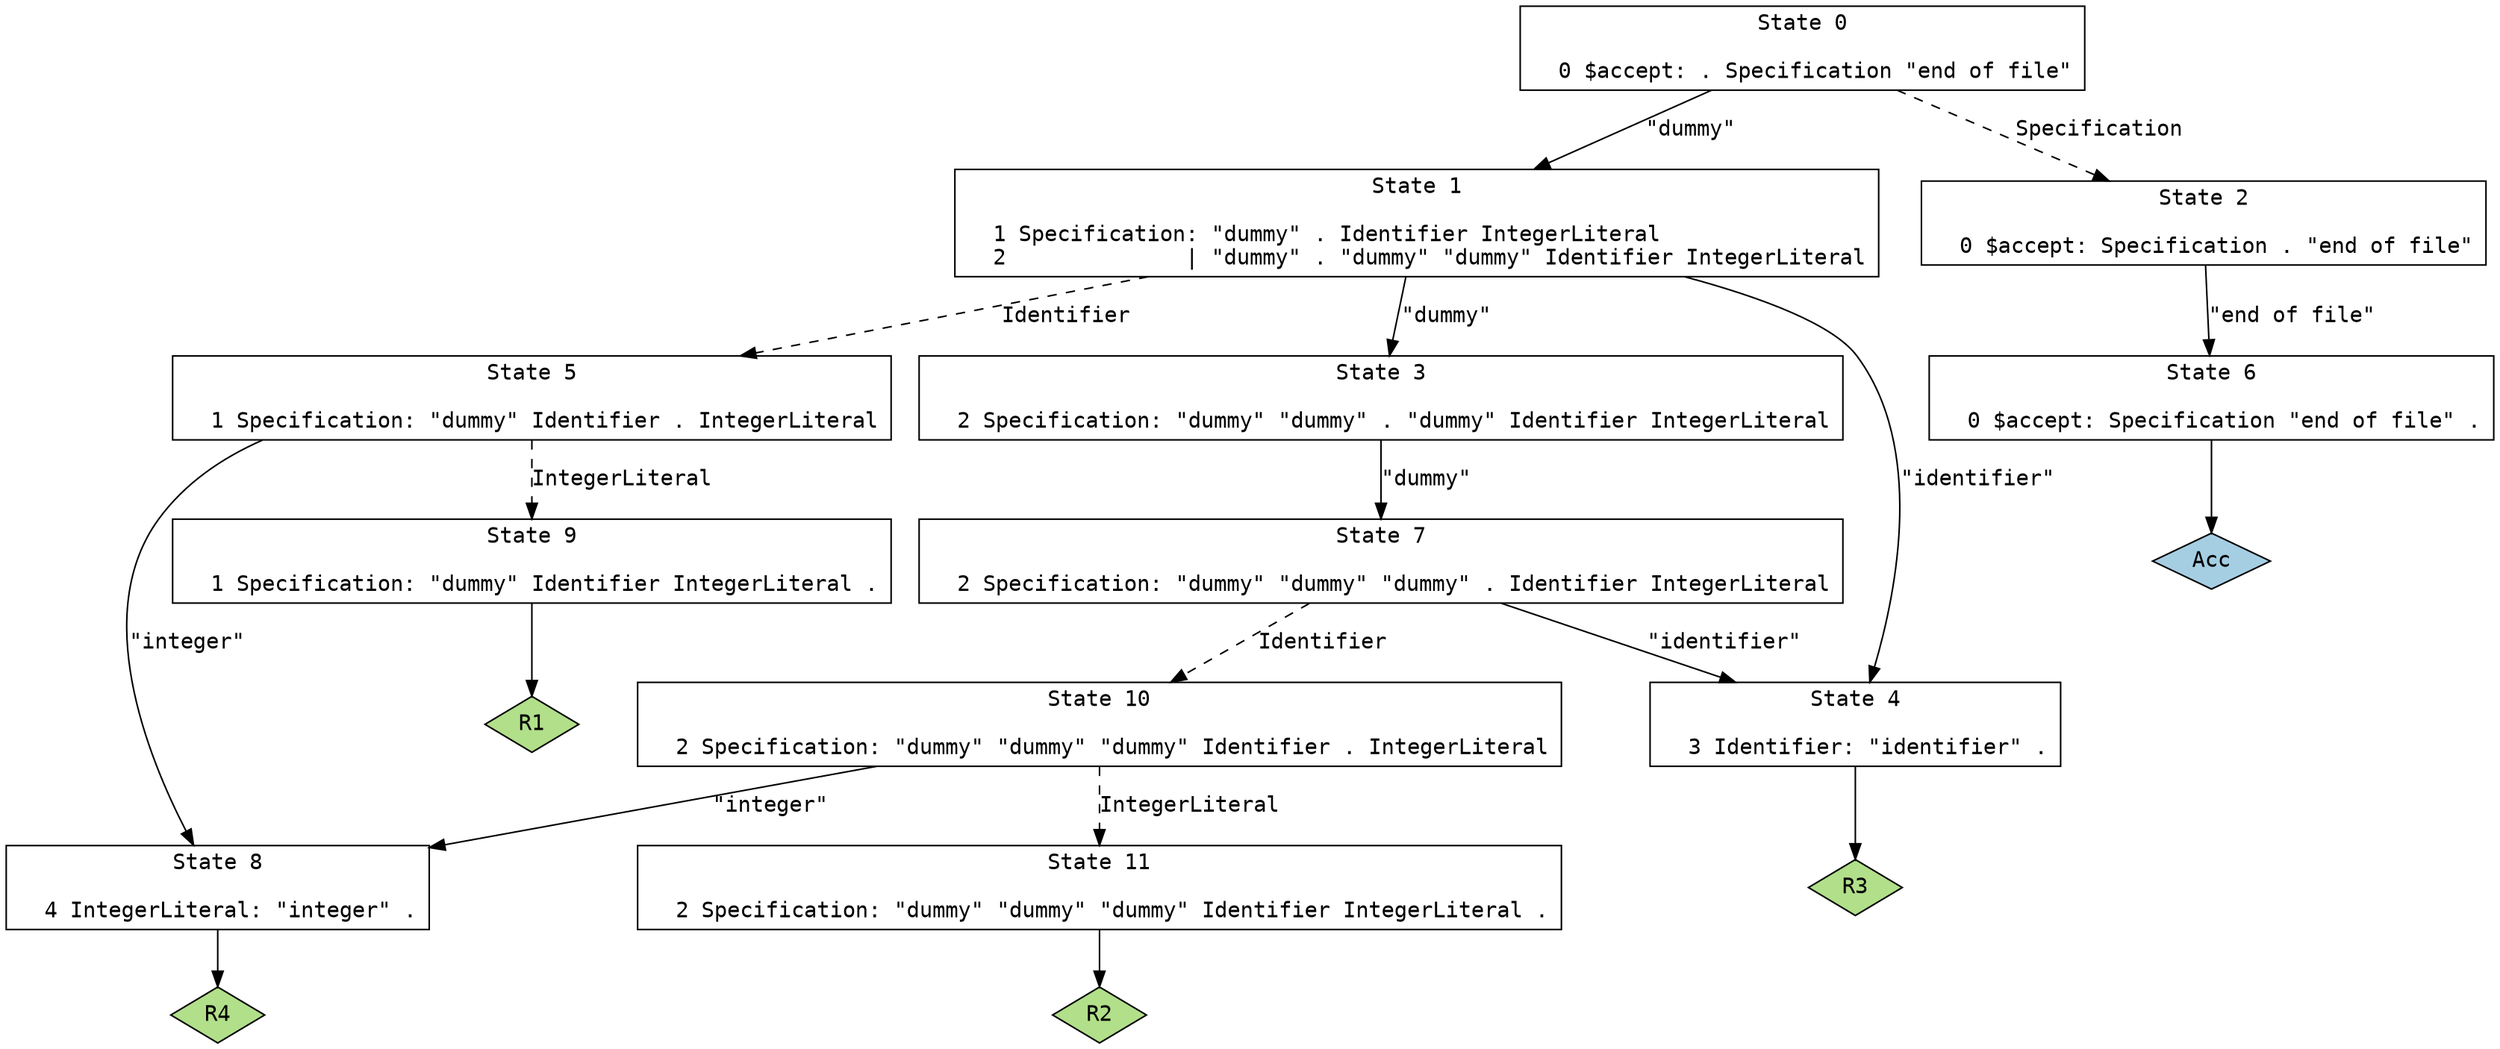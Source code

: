 // Generated by GNU Bison 3.0.5.
// Report bugs to <bug-bison@gnu.org>.
// Home page: <http://www.gnu.org/software/bison/>.

digraph "../../obj/src/GrammarParser.yy"
{
  node [fontname = courier, shape = box, colorscheme = paired6]
  edge [fontname = courier]

  0 [label="State 0\n\l  0 $accept: . Specification \"end of file\"\l"]
  0 -> 1 [style=solid label="\"dummy\""]
  0 -> 2 [style=dashed label="Specification"]
  1 [label="State 1\n\l  1 Specification: \"dummy\" . Identifier IntegerLiteral\l  2              | \"dummy\" . \"dummy\" \"dummy\" Identifier IntegerLiteral\l"]
  1 -> 3 [style=solid label="\"dummy\""]
  1 -> 4 [style=solid label="\"identifier\""]
  1 -> 5 [style=dashed label="Identifier"]
  2 [label="State 2\n\l  0 $accept: Specification . \"end of file\"\l"]
  2 -> 6 [style=solid label="\"end of file\""]
  3 [label="State 3\n\l  2 Specification: \"dummy\" \"dummy\" . \"dummy\" Identifier IntegerLiteral\l"]
  3 -> 7 [style=solid label="\"dummy\""]
  4 [label="State 4\n\l  3 Identifier: \"identifier\" .\l"]
  4 -> "4R3" [style=solid]
 "4R3" [label="R3", fillcolor=3, shape=diamond, style=filled]
  5 [label="State 5\n\l  1 Specification: \"dummy\" Identifier . IntegerLiteral\l"]
  5 -> 8 [style=solid label="\"integer\""]
  5 -> 9 [style=dashed label="IntegerLiteral"]
  6 [label="State 6\n\l  0 $accept: Specification \"end of file\" .\l"]
  6 -> "6R0" [style=solid]
 "6R0" [label="Acc", fillcolor=1, shape=diamond, style=filled]
  7 [label="State 7\n\l  2 Specification: \"dummy\" \"dummy\" \"dummy\" . Identifier IntegerLiteral\l"]
  7 -> 4 [style=solid label="\"identifier\""]
  7 -> 10 [style=dashed label="Identifier"]
  8 [label="State 8\n\l  4 IntegerLiteral: \"integer\" .\l"]
  8 -> "8R4" [style=solid]
 "8R4" [label="R4", fillcolor=3, shape=diamond, style=filled]
  9 [label="State 9\n\l  1 Specification: \"dummy\" Identifier IntegerLiteral .\l"]
  9 -> "9R1" [style=solid]
 "9R1" [label="R1", fillcolor=3, shape=diamond, style=filled]
  10 [label="State 10\n\l  2 Specification: \"dummy\" \"dummy\" \"dummy\" Identifier . IntegerLiteral\l"]
  10 -> 8 [style=solid label="\"integer\""]
  10 -> 11 [style=dashed label="IntegerLiteral"]
  11 [label="State 11\n\l  2 Specification: \"dummy\" \"dummy\" \"dummy\" Identifier IntegerLiteral .\l"]
  11 -> "11R2" [style=solid]
 "11R2" [label="R2", fillcolor=3, shape=diamond, style=filled]
}
